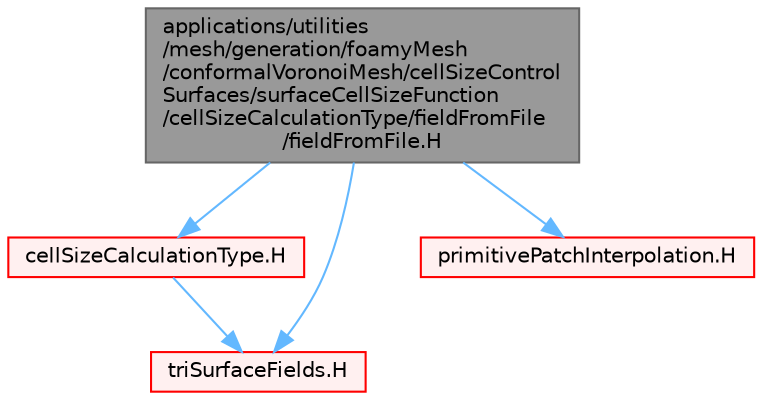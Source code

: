 digraph "applications/utilities/mesh/generation/foamyMesh/conformalVoronoiMesh/cellSizeControlSurfaces/surfaceCellSizeFunction/cellSizeCalculationType/fieldFromFile/fieldFromFile.H"
{
 // LATEX_PDF_SIZE
  bgcolor="transparent";
  edge [fontname=Helvetica,fontsize=10,labelfontname=Helvetica,labelfontsize=10];
  node [fontname=Helvetica,fontsize=10,shape=box,height=0.2,width=0.4];
  Node1 [id="Node000001",label="applications/utilities\l/mesh/generation/foamyMesh\l/conformalVoronoiMesh/cellSizeControl\lSurfaces/surfaceCellSizeFunction\l/cellSizeCalculationType/fieldFromFile\l/fieldFromFile.H",height=0.2,width=0.4,color="gray40", fillcolor="grey60", style="filled", fontcolor="black",tooltip=" "];
  Node1 -> Node2 [id="edge1_Node000001_Node000002",color="steelblue1",style="solid",tooltip=" "];
  Node2 [id="Node000002",label="cellSizeCalculationType.H",height=0.2,width=0.4,color="red", fillcolor="#FFF0F0", style="filled",URL="$cellSizeCalculationType_8H.html",tooltip=" "];
  Node2 -> Node95 [id="edge2_Node000002_Node000095",color="steelblue1",style="solid",tooltip=" "];
  Node95 [id="Node000095",label="triSurfaceFields.H",height=0.2,width=0.4,color="red", fillcolor="#FFF0F0", style="filled",URL="$triSurfaceFields_8H.html",tooltip="Fields for triSurface."];
  Node1 -> Node95 [id="edge3_Node000001_Node000095",color="steelblue1",style="solid",tooltip=" "];
  Node1 -> Node300 [id="edge4_Node000001_Node000300",color="steelblue1",style="solid",tooltip=" "];
  Node300 [id="Node000300",label="primitivePatchInterpolation.H",height=0.2,width=0.4,color="red", fillcolor="#FFF0F0", style="filled",URL="$primitivePatchInterpolation_8H.html",tooltip=" "];
}
